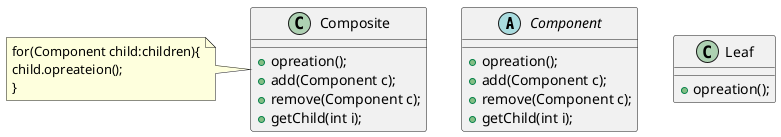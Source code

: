 @startuml
abstract class Component{
+opreation();
+add(Component c);
+remove(Component c);
+getChild(int i);
}

class Leaf{
+opreation();
}
class Composite{
+opreation();
+add(Component c);
+remove(Component c);
+getChild(int i);
}
note left:for(Component child:children){\nchild.opreateion();\n}

@enduml
